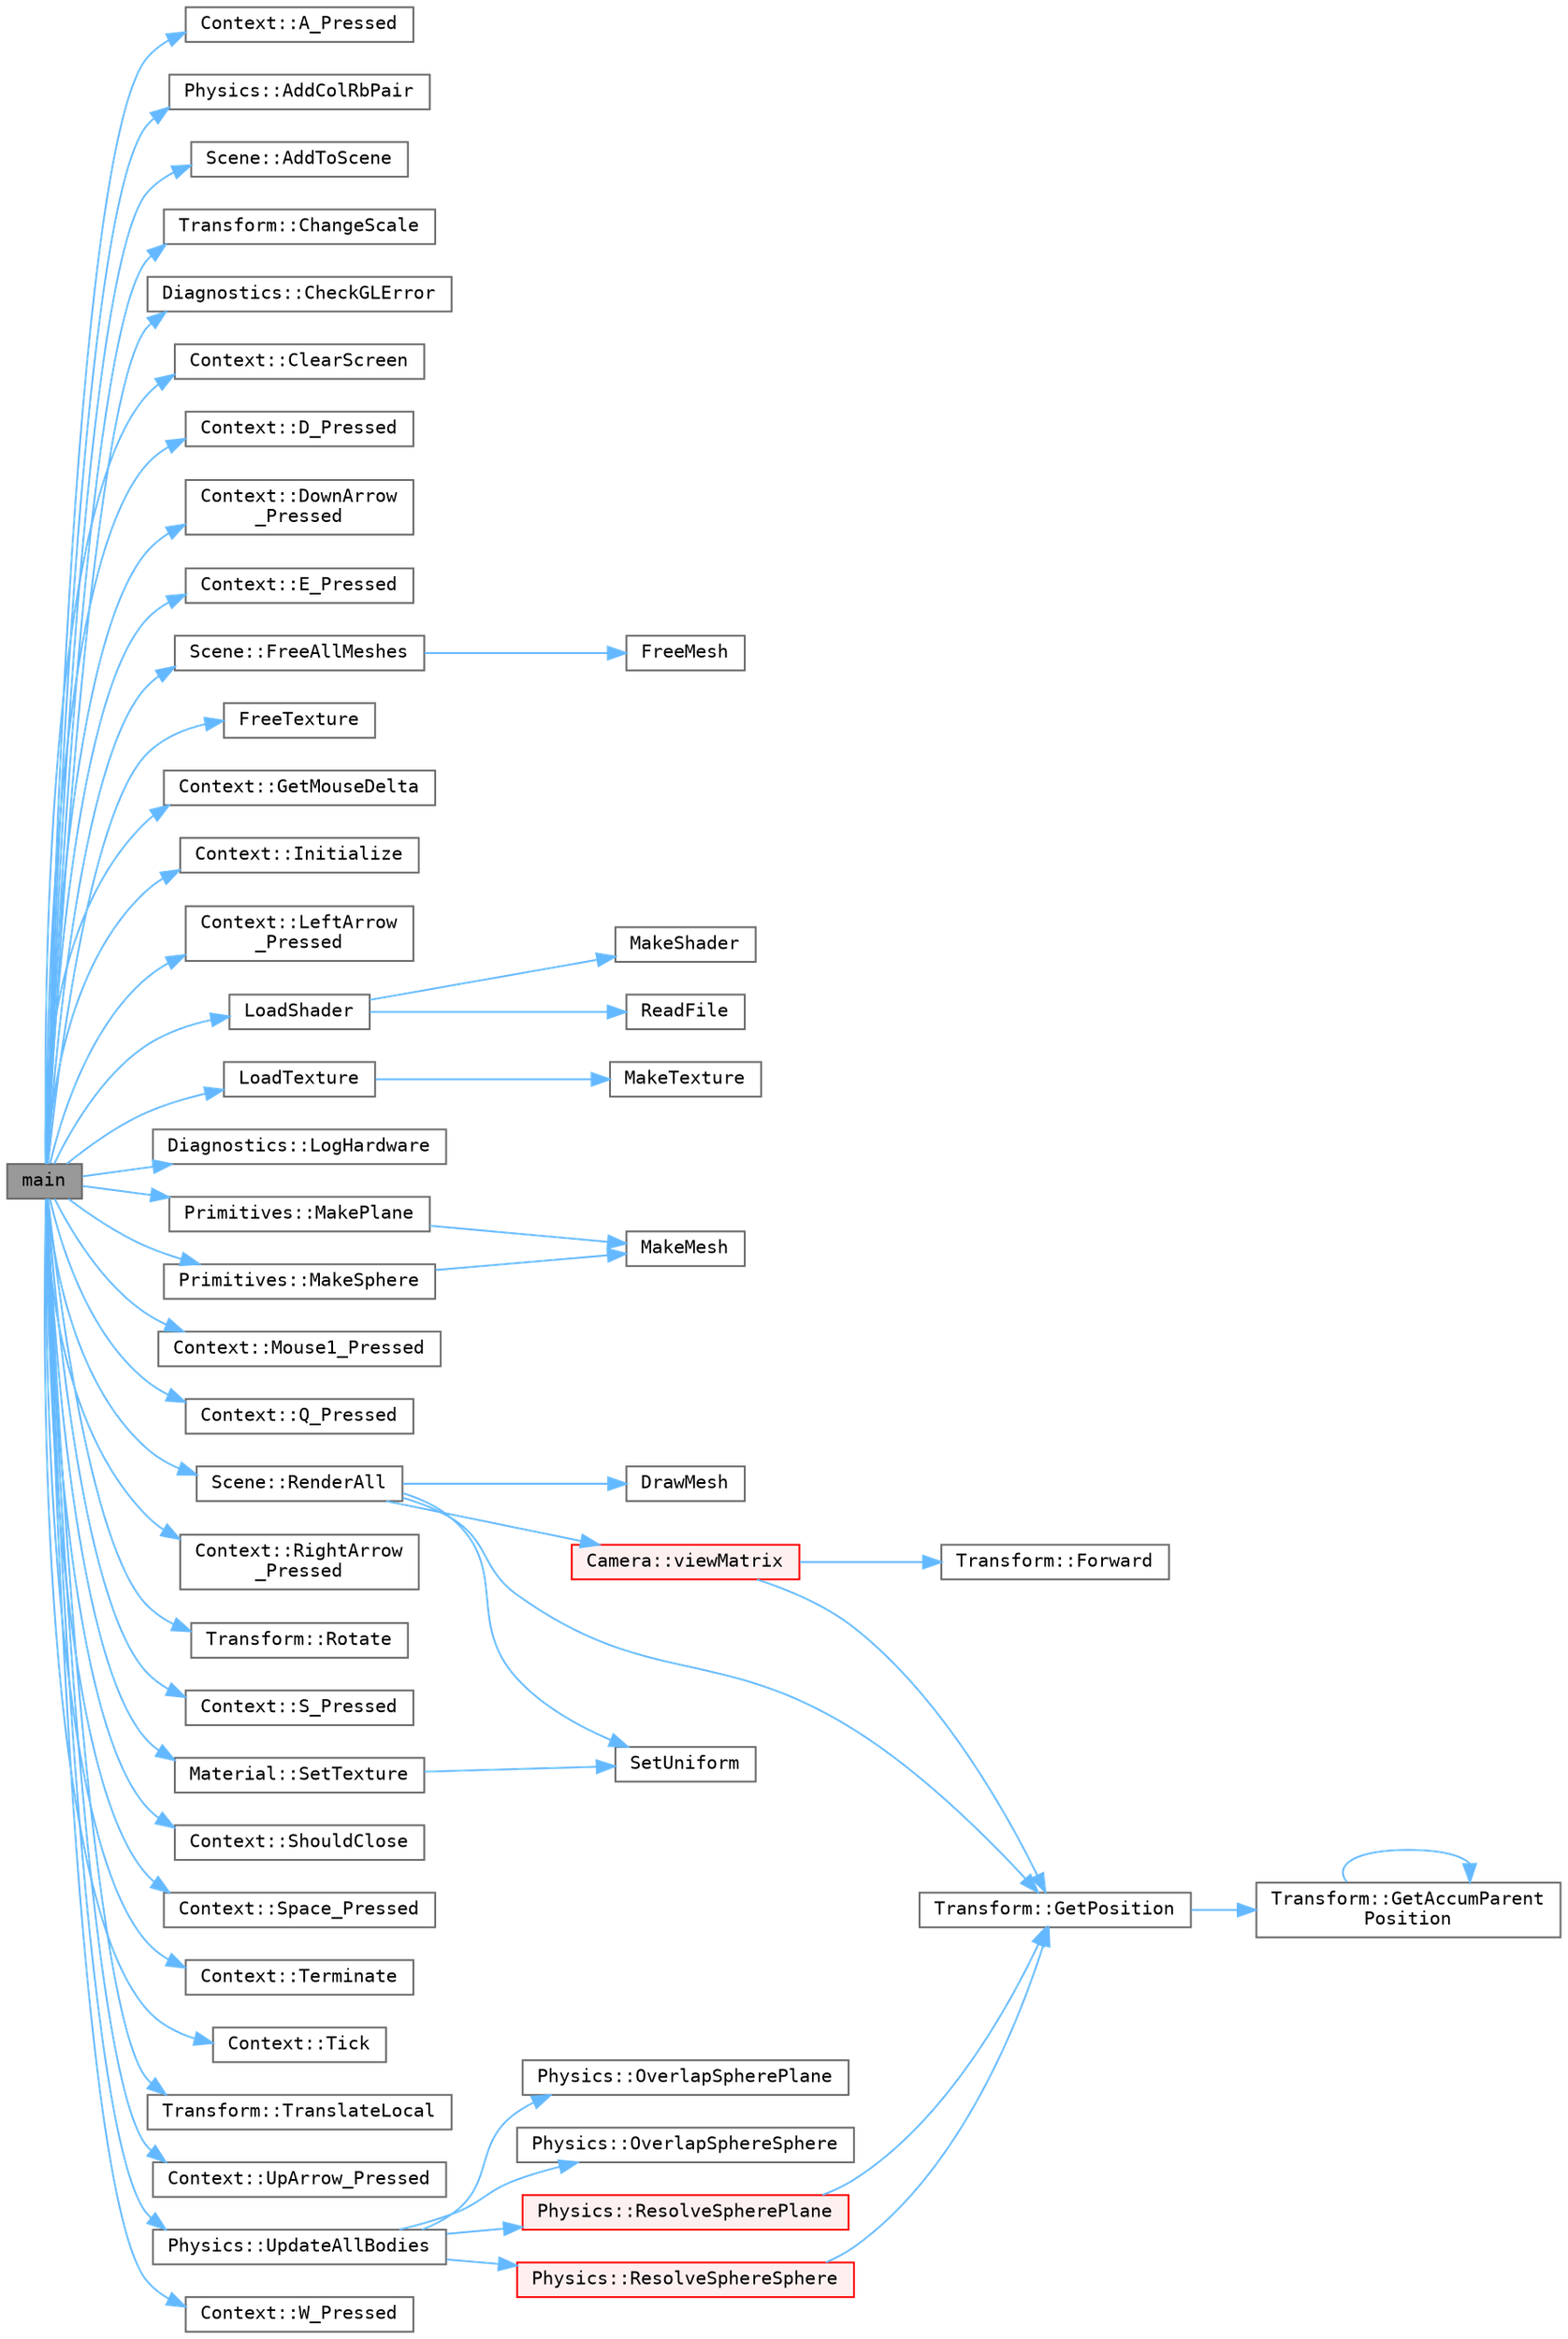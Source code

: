 digraph "main"
{
 // LATEX_PDF_SIZE
  bgcolor="transparent";
  edge [fontname=Terminal,fontsize=10,labelfontname=Helvetica,labelfontsize=10];
  node [fontname=Terminal,fontsize=10,shape=box,height=0.2,width=0.4];
  rankdir="LR";
  Node1 [label="main",height=0.2,width=0.4,color="gray40", fillcolor="grey60", style="filled", fontcolor="black",tooltip=" "];
  Node1 -> Node2 [color="steelblue1",style="solid"];
  Node2 [label="Context::A_Pressed",height=0.2,width=0.4,color="grey40", fillcolor="white", style="filled",URL="$class_context.html#a17169c6946c0f951e62ee872151b299e",tooltip="If the A key is currently held"];
  Node1 -> Node3 [color="steelblue1",style="solid"];
  Node3 [label="Physics::AddColRbPair",height=0.2,width=0.4,color="grey40", fillcolor="white", style="filled",URL="$class_physics.html#a7a0fea62b1d2a36f3fbf9d09901da0c6",tooltip="Add a ColRbPair to our vector, allowing it to collide."];
  Node1 -> Node4 [color="steelblue1",style="solid"];
  Node4 [label="Scene::AddToScene",height=0.2,width=0.4,color="grey40", fillcolor="white", style="filled",URL="$class_scene.html#a076c10df7e28c559db2dac955f22f3a0",tooltip="Add a gameObject to the scene"];
  Node1 -> Node5 [color="steelblue1",style="solid"];
  Node5 [label="Transform::ChangeScale",height=0.2,width=0.4,color="grey40", fillcolor="white", style="filled",URL="$class_transform.html#a7bdfd5cf2cac6fc06216e0c93e469e67",tooltip="Applis a scalar to our matrix"];
  Node1 -> Node6 [color="steelblue1",style="solid"];
  Node6 [label="Diagnostics::CheckGLError",height=0.2,width=0.4,color="grey40", fillcolor="white", style="filled",URL="$namespace_diagnostics.html#a610ebbc18458a8d08d626e5e883635b4",tooltip="Checks for OpenGL error codes, and prints them"];
  Node1 -> Node7 [color="steelblue1",style="solid"];
  Node7 [label="Context::ClearScreen",height=0.2,width=0.4,color="grey40", fillcolor="white", style="filled",URL="$class_context.html#aa02215a88cd690c65631d8fc5b5f2b08",tooltip=" "];
  Node1 -> Node8 [color="steelblue1",style="solid"];
  Node8 [label="Context::D_Pressed",height=0.2,width=0.4,color="grey40", fillcolor="white", style="filled",URL="$class_context.html#a637e95805a80426269f06136b9566959",tooltip="If the D key is currently held"];
  Node1 -> Node9 [color="steelblue1",style="solid"];
  Node9 [label="Context::DownArrow\l_Pressed",height=0.2,width=0.4,color="grey40", fillcolor="white", style="filled",URL="$class_context.html#ac3611d247372af83e4d7adc3cadb7752",tooltip="If the Down Arrrow key is currently held"];
  Node1 -> Node10 [color="steelblue1",style="solid"];
  Node10 [label="Context::E_Pressed",height=0.2,width=0.4,color="grey40", fillcolor="white", style="filled",URL="$class_context.html#ac609bd7952637878bd2f57673edad640",tooltip="If the E key is currently held"];
  Node1 -> Node11 [color="steelblue1",style="solid"];
  Node11 [label="Scene::FreeAllMeshes",height=0.2,width=0.4,color="grey40", fillcolor="white", style="filled",URL="$class_scene.html#a551288687e94be3ae6cf8a868eb95735",tooltip="Free all the meshes attached to gameObjects in gameObjects"];
  Node11 -> Node12 [color="steelblue1",style="solid"];
  Node12 [label="FreeMesh",height=0.2,width=0.4,color="grey40", fillcolor="white", style="filled",URL="$_renderer_8cpp.html#a9aba7adb196ca0b29e4a0cad46b05dd4",tooltip="Free a mesh from memory"];
  Node1 -> Node13 [color="steelblue1",style="solid"];
  Node13 [label="FreeTexture",height=0.2,width=0.4,color="grey40", fillcolor="white", style="filled",URL="$_renderer_8cpp.html#aec674375d5f158b96528aa490e7cdd00",tooltip="Free a texture from memory"];
  Node1 -> Node14 [color="steelblue1",style="solid"];
  Node14 [label="Context::GetMouseDelta",height=0.2,width=0.4,color="grey40", fillcolor="white", style="filled",URL="$class_context.html#a0cf2ac4048152225b90c15fd14b556c6",tooltip="Mouse movement"];
  Node1 -> Node15 [color="steelblue1",style="solid"];
  Node15 [label="Context::Initialize",height=0.2,width=0.4,color="grey40", fillcolor="white", style="filled",URL="$class_context.html#ac092592027d44949396a8e16069fcab4",tooltip="Initiliazes the context window, and additional GPU setup"];
  Node1 -> Node16 [color="steelblue1",style="solid"];
  Node16 [label="Context::LeftArrow\l_Pressed",height=0.2,width=0.4,color="grey40", fillcolor="white", style="filled",URL="$class_context.html#a58700ac52e74ce46a6e6ec32531e88f7",tooltip="If the Left Arrow key is currently held"];
  Node1 -> Node17 [color="steelblue1",style="solid"];
  Node17 [label="LoadShader",height=0.2,width=0.4,color="grey40", fillcolor="white", style="filled",URL="$_renderer_8cpp.html#a4538cb126a10be7197ec76db1fa3de08",tooltip="Load a shader from file"];
  Node17 -> Node18 [color="steelblue1",style="solid"];
  Node18 [label="MakeShader",height=0.2,width=0.4,color="grey40", fillcolor="white", style="filled",URL="$_renderer_8cpp.html#acd35887a99e6bde81f36020e87aae28d",tooltip="Builds a shader"];
  Node17 -> Node19 [color="steelblue1",style="solid"];
  Node19 [label="ReadFile",height=0.2,width=0.4,color="grey40", fillcolor="white", style="filled",URL="$_renderer_8cpp.html#a570229cd3453d3b1a930a8ec7d6133e5",tooltip="Read from a file"];
  Node1 -> Node20 [color="steelblue1",style="solid"];
  Node20 [label="LoadTexture",height=0.2,width=0.4,color="grey40", fillcolor="white", style="filled",URL="$_renderer_8cpp.html#aed1bb04bfe2f3e43871bb89c730b188b",tooltip="Loads a texture from file"];
  Node20 -> Node21 [color="steelblue1",style="solid"];
  Node21 [label="MakeTexture",height=0.2,width=0.4,color="grey40", fillcolor="white", style="filled",URL="$_renderer_8cpp.html#a4200fd24c96e771a51d8cb0caeb20cb3",tooltip="Builds a texture"];
  Node1 -> Node22 [color="steelblue1",style="solid"];
  Node22 [label="Diagnostics::LogHardware",height=0.2,width=0.4,color="grey40", fillcolor="white", style="filled",URL="$namespace_diagnostics.html#a123bacc1da39ec478aa6e3f01530bb98",tooltip="Logs the current hardware to console"];
  Node1 -> Node23 [color="steelblue1",style="solid"];
  Node23 [label="Primitives::MakePlane",height=0.2,width=0.4,color="grey40", fillcolor="white", style="filled",URL="$namespace_primitives.html#a03774cd0af30bf294d51bcd43d937ff3",tooltip=" "];
  Node23 -> Node24 [color="steelblue1",style="solid"];
  Node24 [label="MakeMesh",height=0.2,width=0.4,color="grey40", fillcolor="white", style="filled",URL="$_renderer_8cpp.html#a8ef764af2191aa3698be69712f6adfc0",tooltip="Builds a mesh"];
  Node1 -> Node25 [color="steelblue1",style="solid"];
  Node25 [label="Primitives::MakeSphere",height=0.2,width=0.4,color="grey40", fillcolor="white", style="filled",URL="$namespace_primitives.html#ab1b6ee053dfdd05c13a82f08607c78c3",tooltip=" "];
  Node25 -> Node24 [color="steelblue1",style="solid"];
  Node1 -> Node26 [color="steelblue1",style="solid"];
  Node26 [label="Context::Mouse1_Pressed",height=0.2,width=0.4,color="grey40", fillcolor="white", style="filled",URL="$class_context.html#a17e0516739864eb7050f693ccf5d671b",tooltip="If the Mouse 1 button is currently held"];
  Node1 -> Node27 [color="steelblue1",style="solid"];
  Node27 [label="Context::Q_Pressed",height=0.2,width=0.4,color="grey40", fillcolor="white", style="filled",URL="$class_context.html#a43765bcf7efc98bb61212c787eda1ebb",tooltip="If the Q key is currently held"];
  Node1 -> Node28 [color="steelblue1",style="solid"];
  Node28 [label="Scene::RenderAll",height=0.2,width=0.4,color="grey40", fillcolor="white", style="filled",URL="$class_scene.html#af1231c8f794238d9fb79e5f413e0108f",tooltip="Draw all gameObjects using cameras[0] as a camera, accounting for all lights"];
  Node28 -> Node29 [color="steelblue1",style="solid"];
  Node29 [label="DrawMesh",height=0.2,width=0.4,color="grey40", fillcolor="white", style="filled",URL="$_renderer_8cpp.html#a29771e363fa2dc03edb94a64277440ea",tooltip="Render a given mesh"];
  Node28 -> Node30 [color="steelblue1",style="solid"];
  Node30 [label="Transform::GetPosition",height=0.2,width=0.4,color="grey40", fillcolor="white", style="filled",URL="$class_transform.html#a482ec8a49b08f224b2ec513dc27f47b5",tooltip="Gets the position of this transform"];
  Node30 -> Node31 [color="steelblue1",style="solid"];
  Node31 [label="Transform::GetAccumParent\lPosition",height=0.2,width=0.4,color="grey40", fillcolor="white", style="filled",URL="$class_transform.html#aa12429358147b70bdfd11af25a99f660",tooltip=" "];
  Node31 -> Node31 [color="steelblue1",style="solid"];
  Node28 -> Node32 [color="steelblue1",style="solid"];
  Node32 [label="SetUniform",height=0.2,width=0.4,color="grey40", fillcolor="white", style="filled",URL="$_renderer_8cpp.html#a7eea27f41e32dbf6703525ac0b7a1bb3",tooltip="Sets a shader program uniform with parameters for transforms"];
  Node28 -> Node33 [color="steelblue1",style="solid"];
  Node33 [label="Camera::viewMatrix",height=0.2,width=0.4,color="red", fillcolor="#FFF0F0", style="filled",URL="$class_camera.html#ade59c8e9e1ccf81c92d69722ed070718",tooltip="Uses glm::lookAt to build a view matrix from cameraTransform"];
  Node33 -> Node34 [color="steelblue1",style="solid"];
  Node34 [label="Transform::Forward",height=0.2,width=0.4,color="grey40", fillcolor="white", style="filled",URL="$class_transform.html#a3fbf814bbd069c57d1b3579a56893b3e",tooltip="Our local forward vector"];
  Node33 -> Node30 [color="steelblue1",style="solid"];
  Node1 -> Node36 [color="steelblue1",style="solid"];
  Node36 [label="Context::RightArrow\l_Pressed",height=0.2,width=0.4,color="grey40", fillcolor="white", style="filled",URL="$class_context.html#a7709919aa4d55dcf0bd5244f93d30b9a",tooltip="If the Right Arrow key is currently held"];
  Node1 -> Node37 [color="steelblue1",style="solid"];
  Node37 [label="Transform::Rotate",height=0.2,width=0.4,color="grey40", fillcolor="white", style="filled",URL="$class_transform.html#ac8dbabcac850603bac784cd464eaf3bf",tooltip="Rotates our matrix"];
  Node1 -> Node38 [color="steelblue1",style="solid"];
  Node38 [label="Context::S_Pressed",height=0.2,width=0.4,color="grey40", fillcolor="white", style="filled",URL="$class_context.html#a2b78763c584f3c8372ac9f9f4133e7c8",tooltip="If the S key is currently held"];
  Node1 -> Node39 [color="steelblue1",style="solid"];
  Node39 [label="Material::SetTexture",height=0.2,width=0.4,color="grey40", fillcolor="white", style="filled",URL="$class_material.html#ad0049f77efe1760ee497e3df84e083c1",tooltip="Sets the texture of this material / shader"];
  Node39 -> Node32 [color="steelblue1",style="solid"];
  Node1 -> Node40 [color="steelblue1",style="solid"];
  Node40 [label="Context::ShouldClose",height=0.2,width=0.4,color="grey40", fillcolor="white", style="filled",URL="$class_context.html#af8e3274e192dc42652d1f7b8ccd002e8",tooltip="If the user has attempted to exit the window"];
  Node1 -> Node41 [color="steelblue1",style="solid"];
  Node41 [label="Context::Space_Pressed",height=0.2,width=0.4,color="grey40", fillcolor="white", style="filled",URL="$class_context.html#a0f82eefcca7f2a7c746c296265b4ddb0",tooltip="If the Space key is currently held"];
  Node1 -> Node42 [color="steelblue1",style="solid"];
  Node42 [label="Context::Terminate",height=0.2,width=0.4,color="grey40", fillcolor="white", style="filled",URL="$class_context.html#a3fe8dff7fed0091868224cd797e1ff32",tooltip=" "];
  Node1 -> Node43 [color="steelblue1",style="solid"];
  Node43 [label="Context::Tick",height=0.2,width=0.4,color="grey40", fillcolor="white", style="filled",URL="$class_context.html#a9a805274ba34f57a68954d9fe4d59ba1",tooltip=" "];
  Node1 -> Node44 [color="steelblue1",style="solid"];
  Node44 [label="Transform::TranslateLocal",height=0.2,width=0.4,color="grey40", fillcolor="white", style="filled",URL="$class_transform.html#a9ad1b47d91bbdc9266e71690e5ddcd56",tooltip="Translates our matrix, factoring in our rotation"];
  Node1 -> Node45 [color="steelblue1",style="solid"];
  Node45 [label="Context::UpArrow_Pressed",height=0.2,width=0.4,color="grey40", fillcolor="white", style="filled",URL="$class_context.html#a165fa5b13554b8c4ccb6d75c366daa59",tooltip="If the Up Arrow is currently held"];
  Node1 -> Node46 [color="steelblue1",style="solid"];
  Node46 [label="Physics::UpdateAllBodies",height=0.2,width=0.4,color="grey40", fillcolor="white", style="filled",URL="$class_physics.html#a5dcd928dfbdca3feaefc1d9ca070683a",tooltip="Executes the physics tick on all physics objects in vector"];
  Node46 -> Node47 [color="steelblue1",style="solid"];
  Node47 [label="Physics::OverlapSpherePlane",height=0.2,width=0.4,color="grey40", fillcolor="white", style="filled",URL="$class_physics.html#a5e74480371f8f0d42774b882c231006f",tooltip="Checks if a sphere is overlapping a plane"];
  Node46 -> Node48 [color="steelblue1",style="solid"];
  Node48 [label="Physics::OverlapSphereSphere",height=0.2,width=0.4,color="grey40", fillcolor="white", style="filled",URL="$class_physics.html#aa662da4d0f96ee8fd41d526cc2ef2c40",tooltip="Checks of two spheres are overlapping"];
  Node46 -> Node49 [color="steelblue1",style="solid"];
  Node49 [label="Physics::ResolveSpherePlane",height=0.2,width=0.4,color="red", fillcolor="#FFF0F0", style="filled",URL="$class_physics.html#a736d261010f60931a23fb0ce91700225",tooltip="Resolves a collision between one sphere RigidBody and one plane RigidBody"];
  Node49 -> Node30 [color="steelblue1",style="solid"];
  Node46 -> Node52 [color="steelblue1",style="solid"];
  Node52 [label="Physics::ResolveSphereSphere",height=0.2,width=0.4,color="red", fillcolor="#FFF0F0", style="filled",URL="$class_physics.html#aa343c30848ec0030d0c73719cbcabc05",tooltip="Resolves a collision between two sphere Rigidbodies"];
  Node52 -> Node30 [color="steelblue1",style="solid"];
  Node1 -> Node53 [color="steelblue1",style="solid"];
  Node53 [label="Context::W_Pressed",height=0.2,width=0.4,color="grey40", fillcolor="white", style="filled",URL="$class_context.html#a728b1567b82b29cc101a24e285cfd1bc",tooltip="If the W key is currently held"];
}

